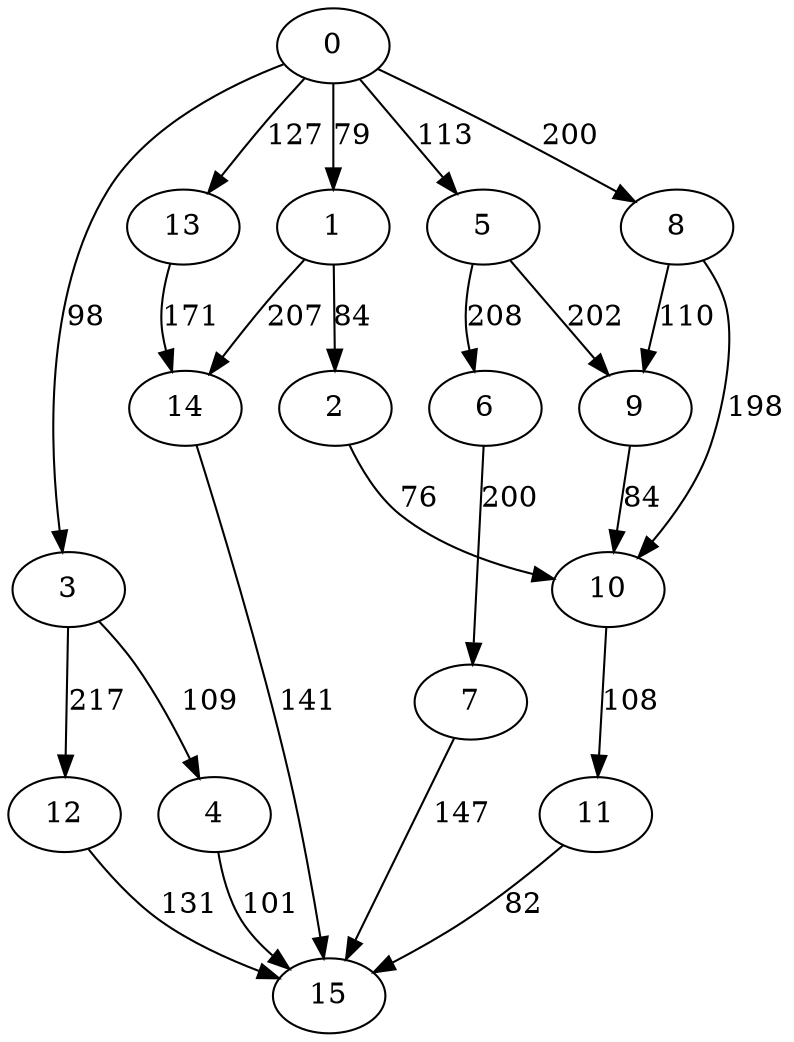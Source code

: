 digraph t10p3_4 {
0 -> 1 [ label = 79 ];
0 -> 3 [ label = 98 ];
0 -> 5 [ label = 113 ];
0 -> 8 [ label = 200 ];
0 -> 13 [ label = 127 ];
1 -> 2 [ label = 84 ];
1 -> 14 [ label = 207 ];
2 -> 10 [ label = 76 ];
3 -> 4 [ label = 109 ];
3 -> 12 [ label = 217 ];
4 -> 15 [ label = 101 ];
5 -> 6 [ label = 208 ];
5 -> 9 [ label = 202 ];
6 -> 7 [ label = 200 ];
7 -> 15 [ label = 147 ];
8 -> 9 [ label = 110 ];
8 -> 10 [ label = 198 ];
9 -> 10 [ label = 84 ];
10 -> 11 [ label = 108 ];
11 -> 15 [ label = 82 ];
12 -> 15 [ label = 131 ];
13 -> 14 [ label = 171 ];
14 -> 15 [ label = 141 ];
 }

